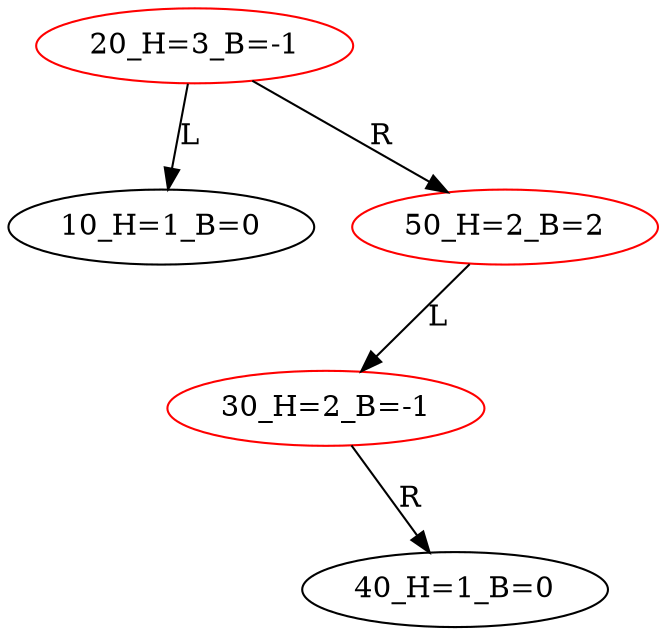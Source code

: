digraph BiTreeBiTreeInsert {
"20_H=3_B=-1" -> {"10_H=1_B=0"} [label="L"]
"20_H=3_B=-1" -> {"50_H=2_B=2"} [label="R"]
"50_H=2_B=2" -> {"30_H=2_B=-1"} [label="L"]
"50_H=2_B=2" -> {"HD0"} [label="L"] [style=invis]
"HD0" [style=invis]
"30_H=2_B=-1" -> {"HD1"} [label="L"] [style=invis]
"HD1" [style=invis]
"30_H=2_B=-1" -> {"40_H=1_B=0"} [label="R"]
"20_H=3_B=-1" [color=red]
"10_H=1_B=0"
"50_H=2_B=2" [color=red]
"30_H=2_B=-1" [color=red]
"40_H=1_B=0"
}
